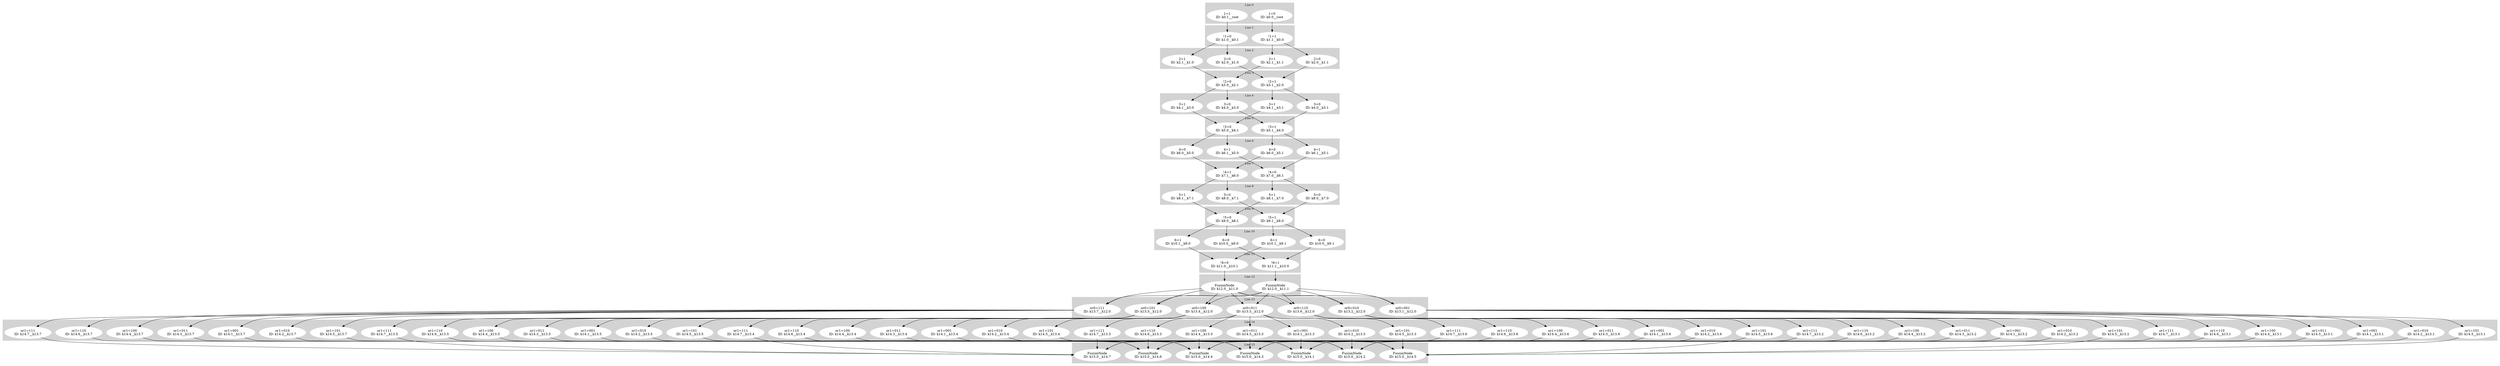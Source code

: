digraph G {
     compound=true 
subgraph cluster_line_0 {
 style=filled;
 color=lightgrey; 
     node [style=filled,color=white]; 
k0_0__root [label=<1=0<BR /> ID: k0.0__root <BR />>]k0_1__root [label=<1=1<BR /> ID: k0.1__root <BR />>]
     fontsize="12" 
     label = "Line 0 " 
 }
subgraph cluster_line_1 {
 style=filled;
 color=lightgrey; 
     node [style=filled,color=white]; 
k1_0__k0_1 [label=<!1=0<BR /> ID: k1.0__k0.1 <BR />>]k1_1__k0_0 [label=<!1=1<BR /> ID: k1.1__k0.0 <BR />>]
     fontsize="12" 
     label = "Line 1 " 
 }
subgraph cluster_line_2 {
 style=filled;
 color=lightgrey; 
     node [style=filled,color=white]; 
k2_0__k1_0 [label=<2=0<BR /> ID: k2.0__k1.0 <BR />>]k2_1__k1_0 [label=<2=1<BR /> ID: k2.1__k1.0 <BR />>]k2_1__k1_1 [label=<2=1<BR /> ID: k2.1__k1.1 <BR />>]k2_0__k1_1 [label=<2=0<BR /> ID: k2.0__k1.1 <BR />>]
     fontsize="12" 
     label = "Line 2 " 
 }
subgraph cluster_line_3 {
 style=filled;
 color=lightgrey; 
     node [style=filled,color=white]; 
k3_1__k2_0 [label=<!2=1<BR /> ID: k3.1__k2.0 <BR />>]k3_0__k2_1 [label=<!2=0<BR /> ID: k3.0__k2.1 <BR />>]
     fontsize="12" 
     label = "Line 3 " 
 }
subgraph cluster_line_4 {
 style=filled;
 color=lightgrey; 
     node [style=filled,color=white]; 
k4_0__k3_0 [label=<3=0<BR /> ID: k4.0__k3.0 <BR />>]k4_1__k3_0 [label=<3=1<BR /> ID: k4.1__k3.0 <BR />>]k4_1__k3_1 [label=<3=1<BR /> ID: k4.1__k3.1 <BR />>]k4_0__k3_1 [label=<3=0<BR /> ID: k4.0__k3.1 <BR />>]
     fontsize="12" 
     label = "Line 4 " 
 }
subgraph cluster_line_5 {
 style=filled;
 color=lightgrey; 
     node [style=filled,color=white]; 
k5_1__k4_0 [label=<!3=1<BR /> ID: k5.1__k4.0 <BR />>]k5_0__k4_1 [label=<!3=0<BR /> ID: k5.0__k4.1 <BR />>]
     fontsize="12" 
     label = "Line 5 " 
 }
subgraph cluster_line_6 {
 style=filled;
 color=lightgrey; 
     node [style=filled,color=white]; 
k6_0__k5_1 [label=<4=0<BR /> ID: k6.0__k5.1 <BR />>]k6_1__k5_1 [label=<4=1<BR /> ID: k6.1__k5.1 <BR />>]k6_1__k5_0 [label=<4=1<BR /> ID: k6.1__k5.0 <BR />>]k6_0__k5_0 [label=<4=0<BR /> ID: k6.0__k5.0 <BR />>]
     fontsize="12" 
     label = "Line 6 " 
 }
subgraph cluster_line_7 {
 style=filled;
 color=lightgrey; 
     node [style=filled,color=white]; 
k7_0__k6_1 [label=<!4=0<BR /> ID: k7.0__k6.1 <BR />>]k7_1__k6_0 [label=<!4=1<BR /> ID: k7.1__k6.0 <BR />>]
     fontsize="12" 
     label = "Line 7 " 
 }
subgraph cluster_line_8 {
 style=filled;
 color=lightgrey; 
     node [style=filled,color=white]; 
k8_0__k7_1 [label=<5=0<BR /> ID: k8.0__k7.1 <BR />>]k8_1__k7_0 [label=<5=1<BR /> ID: k8.1__k7.0 <BR />>]k8_0__k7_0 [label=<5=0<BR /> ID: k8.0__k7.0 <BR />>]k8_1__k7_1 [label=<5=1<BR /> ID: k8.1__k7.1 <BR />>]
     fontsize="12" 
     label = "Line 8 " 
 }
subgraph cluster_line_9 {
 style=filled;
 color=lightgrey; 
     node [style=filled,color=white]; 
k9_1__k8_0 [label=<!5=1<BR /> ID: k9.1__k8.0 <BR />>]k9_0__k8_1 [label=<!5=0<BR /> ID: k9.0__k8.1 <BR />>]
     fontsize="12" 
     label = "Line 9 " 
 }
subgraph cluster_line_10 {
 style=filled;
 color=lightgrey; 
     node [style=filled,color=white]; 
k10_1__k9_1 [label=<6=1<BR /> ID: k10.1__k9.1 <BR />>]k10_1__k9_0 [label=<6=1<BR /> ID: k10.1__k9.0 <BR />>]k10_0__k9_0 [label=<6=0<BR /> ID: k10.0__k9.0 <BR />>]k10_0__k9_1 [label=<6=0<BR /> ID: k10.0__k9.1 <BR />>]
     fontsize="12" 
     label = "Line 10 " 
 }
subgraph cluster_line_11 {
 style=filled;
 color=lightgrey; 
     node [style=filled,color=white]; 
k11_1__k10_0 [label=<!6=1<BR /> ID: k11.1__k10.0 <BR />>]k11_0__k10_1 [label=<!6=0<BR /> ID: k11.0__k10.1 <BR />>]
     fontsize="12" 
     label = "Line 11 " 
 }
subgraph cluster_line_12 {
 style=filled;
 color=lightgrey; 
     node [style=filled,color=white]; 
k12_0__k11_0 [label=<FusionNode<BR /> ID: k12.0__k11.0 <BR />>]k12_0__k11_1 [label=<FusionNode<BR /> ID: k12.0__k11.1 <BR />>]
     fontsize="12" 
     label = "Line 12 " 
 }
subgraph cluster_line_13 {
 style=filled;
 color=lightgrey; 
     node [style=filled,color=white]; 
k13_6__k12_0 [label=<or0=110<BR /> ID: k13.6__k12.0 <BR />>]k13_3__k12_0 [label=<or0=011<BR /> ID: k13.3__k12.0 <BR />>]k13_4__k12_0 [label=<or0=100<BR /> ID: k13.4__k12.0 <BR />>]k13_5__k12_0 [label=<or0=101<BR /> ID: k13.5__k12.0 <BR />>]k13_2__k12_0 [label=<or0=010<BR /> ID: k13.2__k12.0 <BR />>]k13_7__k12_0 [label=<or0=111<BR /> ID: k13.7__k12.0 <BR />>]k13_1__k12_0 [label=<or0=001<BR /> ID: k13.1__k12.0 <BR />>]
     fontsize="12" 
     label = "Line 13 " 
 }
subgraph cluster_line_14 {
 style=filled;
 color=lightgrey; 
     node [style=filled,color=white]; 
k14_4__k13_5 [label=<or1=100<BR /> ID: k14.4__k13.5 <BR />>]k14_5__k13_5 [label=<or1=101<BR /> ID: k14.5__k13.5 <BR />>]k14_1__k13_1 [label=<or1=001<BR /> ID: k14.1__k13.1 <BR />>]k14_3__k13_1 [label=<or1=011<BR /> ID: k14.3__k13.1 <BR />>]k14_2__k13_7 [label=<or1=010<BR /> ID: k14.2__k13.7 <BR />>]k14_1__k13_7 [label=<or1=001<BR /> ID: k14.1__k13.7 <BR />>]k14_2__k13_4 [label=<or1=010<BR /> ID: k14.2__k13.4 <BR />>]k14_6__k13_5 [label=<or1=110<BR /> ID: k14.6__k13.5 <BR />>]k14_7__k13_5 [label=<or1=111<BR /> ID: k14.7__k13.5 <BR />>]k14_3__k13_3 [label=<or1=011<BR /> ID: k14.3__k13.3 <BR />>]k14_2__k13_1 [label=<or1=010<BR /> ID: k14.2__k13.1 <BR />>]k14_7__k13_1 [label=<or1=111<BR /> ID: k14.7__k13.1 <BR />>]k14_2__k13_6 [label=<or1=010<BR /> ID: k14.2__k13.6 <BR />>]k14_6__k13_7 [label=<or1=110<BR /> ID: k14.6__k13.7 <BR />>]k14_7__k13_2 [label=<or1=111<BR /> ID: k14.7__k13.2 <BR />>]k14_2__k13_2 [label=<or1=010<BR /> ID: k14.2__k13.2 <BR />>]k14_3__k13_2 [label=<or1=011<BR /> ID: k14.3__k13.2 <BR />>]k14_3__k13_6 [label=<or1=011<BR /> ID: k14.3__k13.6 <BR />>]k14_6__k13_3 [label=<or1=110<BR /> ID: k14.6__k13.3 <BR />>]k14_5__k13_6 [label=<or1=101<BR /> ID: k14.5__k13.6 <BR />>]k14_5__k13_2 [label=<or1=101<BR /> ID: k14.5__k13.2 <BR />>]k14_1__k13_4 [label=<or1=001<BR /> ID: k14.1__k13.4 <BR />>]k14_6__k13_6 [label=<or1=110<BR /> ID: k14.6__k13.6 <BR />>]k14_7__k13_3 [label=<or1=111<BR /> ID: k14.7__k13.3 <BR />>]k14_6__k13_2 [label=<or1=110<BR /> ID: k14.6__k13.2 <BR />>]k14_1__k13_3 [label=<or1=001<BR /> ID: k14.1__k13.3 <BR />>]k14_7__k13_6 [label=<or1=111<BR /> ID: k14.7__k13.6 <BR />>]k14_2__k13_5 [label=<or1=010<BR /> ID: k14.2__k13.5 <BR />>]k14_7__k13_4 [label=<or1=111<BR /> ID: k14.7__k13.4 <BR />>]k14_4__k13_1 [label=<or1=100<BR /> ID: k14.4__k13.1 <BR />>]k14_4__k13_2 [label=<or1=100<BR /> ID: k14.4__k13.2 <BR />>]k14_6__k13_1 [label=<or1=110<BR /> ID: k14.6__k13.1 <BR />>]k14_4__k13_3 [label=<or1=100<BR /> ID: k14.4__k13.3 <BR />>]k14_3__k13_5 [label=<or1=011<BR /> ID: k14.3__k13.5 <BR />>]k14_3__k13_7 [label=<or1=011<BR /> ID: k14.3__k13.7 <BR />>]k14_5__k13_3 [label=<or1=101<BR /> ID: k14.5__k13.3 <BR />>]k14_5__k13_1 [label=<or1=101<BR /> ID: k14.5__k13.1 <BR />>]k14_4__k13_7 [label=<or1=100<BR /> ID: k14.4__k13.7 <BR />>]k14_1__k13_5 [label=<or1=001<BR /> ID: k14.1__k13.5 <BR />>]k14_3__k13_4 [label=<or1=011<BR /> ID: k14.3__k13.4 <BR />>]k14_7__k13_7 [label=<or1=111<BR /> ID: k14.7__k13.7 <BR />>]k14_6__k13_4 [label=<or1=110<BR /> ID: k14.6__k13.4 <BR />>]k14_5__k13_7 [label=<or1=101<BR /> ID: k14.5__k13.7 <BR />>]k14_1__k13_6 [label=<or1=001<BR /> ID: k14.1__k13.6 <BR />>]k14_5__k13_4 [label=<or1=101<BR /> ID: k14.5__k13.4 <BR />>]k14_4__k13_4 [label=<or1=100<BR /> ID: k14.4__k13.4 <BR />>]k14_2__k13_3 [label=<or1=010<BR /> ID: k14.2__k13.3 <BR />>]k14_4__k13_6 [label=<or1=100<BR /> ID: k14.4__k13.6 <BR />>]k14_1__k13_2 [label=<or1=001<BR /> ID: k14.1__k13.2 <BR />>]
     fontsize="12" 
     label = "Line 14 " 
 }
subgraph cluster_line_15 {
 style=filled;
 color=lightgrey; 
     node [style=filled,color=white]; 
k15_0__k14_3 [label=<FusionNode<BR /> ID: k15.0__k14.3 <BR />>]k15_0__k14_5 [label=<FusionNode<BR /> ID: k15.0__k14.5 <BR />>]k15_0__k14_1 [label=<FusionNode<BR /> ID: k15.0__k14.1 <BR />>]k15_0__k14_7 [label=<FusionNode<BR /> ID: k15.0__k14.7 <BR />>]k15_0__k14_4 [label=<FusionNode<BR /> ID: k15.0__k14.4 <BR />>]k15_0__k14_2 [label=<FusionNode<BR /> ID: k15.0__k14.2 <BR />>]k15_0__k14_6 [label=<FusionNode<BR /> ID: k15.0__k14.6 <BR />>]
     fontsize="12" 
     label = "Line 15 " 
 }
k0_0__root -> k1_1__k0_0 
k0_1__root -> k1_0__k0_1 
k1_0__k0_1 -> k2_0__k1_0 
k1_0__k0_1 -> k2_1__k1_0 
k1_1__k0_0 -> k2_1__k1_1 
k1_1__k0_0 -> k2_0__k1_1 
k2_0__k1_0 -> k3_1__k2_0 
k2_1__k1_0 -> k3_0__k2_1 
k2_1__k1_1 -> k3_0__k2_1 
k2_0__k1_1 -> k3_1__k2_0 
k3_1__k2_0 -> k4_1__k3_1 
k3_1__k2_0 -> k4_0__k3_1 
k3_0__k2_1 -> k4_0__k3_0 
k3_0__k2_1 -> k4_1__k3_0 
k4_0__k3_0 -> k5_1__k4_0 
k4_1__k3_0 -> k5_0__k4_1 
k4_1__k3_1 -> k5_0__k4_1 
k4_0__k3_1 -> k5_1__k4_0 
k5_1__k4_0 -> k6_0__k5_1 
k5_1__k4_0 -> k6_1__k5_1 
k5_0__k4_1 -> k6_1__k5_0 
k5_0__k4_1 -> k6_0__k5_0 
k6_0__k5_1 -> k7_1__k6_0 
k6_1__k5_1 -> k7_0__k6_1 
k6_1__k5_0 -> k7_0__k6_1 
k6_0__k5_0 -> k7_1__k6_0 
k7_0__k6_1 -> k8_1__k7_0 
k7_0__k6_1 -> k8_0__k7_0 
k7_1__k6_0 -> k8_0__k7_1 
k7_1__k6_0 -> k8_1__k7_1 
k8_0__k7_1 -> k9_1__k8_0 
k8_1__k7_0 -> k9_0__k8_1 
k8_0__k7_0 -> k9_1__k8_0 
k8_1__k7_1 -> k9_0__k8_1 
k9_1__k8_0 -> k10_1__k9_1 
k9_1__k8_0 -> k10_0__k9_1 
k9_0__k8_1 -> k10_1__k9_0 
k9_0__k8_1 -> k10_0__k9_0 
k10_1__k9_1 -> k11_0__k10_1 
k10_1__k9_0 -> k11_0__k10_1 
k10_0__k9_0 -> k11_1__k10_0 
k10_0__k9_1 -> k11_1__k10_0 
k11_1__k10_0 -> k12_0__k11_1 
k11_0__k10_1 -> k12_0__k11_0 
k12_0__k11_0 -> k13_6__k12_0 
k12_0__k11_0 -> k13_3__k12_0 
k12_0__k11_0 -> k13_4__k12_0 
k12_0__k11_0 -> k13_5__k12_0 
k12_0__k11_0 -> k13_2__k12_0 
k12_0__k11_0 -> k13_7__k12_0 
k12_0__k11_0 -> k13_1__k12_0 
k12_0__k11_1 -> k13_6__k12_0 
k12_0__k11_1 -> k13_3__k12_0 
k12_0__k11_1 -> k13_4__k12_0 
k12_0__k11_1 -> k13_5__k12_0 
k12_0__k11_1 -> k13_2__k12_0 
k12_0__k11_1 -> k13_7__k12_0 
k12_0__k11_1 -> k13_1__k12_0 
k13_6__k12_0 -> k14_4__k13_6 
k13_6__k12_0 -> k14_7__k13_6 
k13_6__k12_0 -> k14_2__k13_6 
k13_6__k12_0 -> k14_3__k13_6 
k13_6__k12_0 -> k14_1__k13_6 
k13_6__k12_0 -> k14_5__k13_6 
k13_6__k12_0 -> k14_6__k13_6 
k13_3__k12_0 -> k14_2__k13_3 
k13_3__k12_0 -> k14_6__k13_3 
k13_3__k12_0 -> k14_3__k13_3 
k13_3__k12_0 -> k14_1__k13_3 
k13_3__k12_0 -> k14_5__k13_3 
k13_3__k12_0 -> k14_4__k13_3 
k13_3__k12_0 -> k14_7__k13_3 
k13_4__k12_0 -> k14_6__k13_4 
k13_4__k12_0 -> k14_7__k13_4 
k13_4__k12_0 -> k14_4__k13_4 
k13_4__k12_0 -> k14_1__k13_4 
k13_4__k12_0 -> k14_5__k13_4 
k13_4__k12_0 -> k14_3__k13_4 
k13_4__k12_0 -> k14_2__k13_4 
k13_5__k12_0 -> k14_6__k13_5 
k13_5__k12_0 -> k14_3__k13_5 
k13_5__k12_0 -> k14_2__k13_5 
k13_5__k12_0 -> k14_4__k13_5 
k13_5__k12_0 -> k14_5__k13_5 
k13_5__k12_0 -> k14_7__k13_5 
k13_5__k12_0 -> k14_1__k13_5 
k13_2__k12_0 -> k14_6__k13_2 
k13_2__k12_0 -> k14_1__k13_2 
k13_2__k12_0 -> k14_7__k13_2 
k13_2__k12_0 -> k14_2__k13_2 
k13_2__k12_0 -> k14_3__k13_2 
k13_2__k12_0 -> k14_5__k13_2 
k13_2__k12_0 -> k14_4__k13_2 
k13_7__k12_0 -> k14_1__k13_7 
k13_7__k12_0 -> k14_4__k13_7 
k13_7__k12_0 -> k14_5__k13_7 
k13_7__k12_0 -> k14_3__k13_7 
k13_7__k12_0 -> k14_6__k13_7 
k13_7__k12_0 -> k14_2__k13_7 
k13_7__k12_0 -> k14_7__k13_7 
k13_1__k12_0 -> k14_6__k13_1 
k13_1__k12_0 -> k14_3__k13_1 
k13_1__k12_0 -> k14_1__k13_1 
k13_1__k12_0 -> k14_7__k13_1 
k13_1__k12_0 -> k14_4__k13_1 
k13_1__k12_0 -> k14_5__k13_1 
k13_1__k12_0 -> k14_2__k13_1 
k14_4__k13_5 -> k15_0__k14_4 
k14_5__k13_5 -> k15_0__k14_5 
k14_1__k13_1 -> k15_0__k14_1 
k14_3__k13_1 -> k15_0__k14_3 
k14_2__k13_7 -> k15_0__k14_2 
k14_1__k13_7 -> k15_0__k14_1 
k14_2__k13_4 -> k15_0__k14_2 
k14_6__k13_5 -> k15_0__k14_6 
k14_7__k13_5 -> k15_0__k14_7 
k14_3__k13_3 -> k15_0__k14_3 
k14_2__k13_1 -> k15_0__k14_2 
k14_7__k13_1 -> k15_0__k14_7 
k14_2__k13_6 -> k15_0__k14_2 
k14_6__k13_7 -> k15_0__k14_6 
k14_7__k13_2 -> k15_0__k14_7 
k14_2__k13_2 -> k15_0__k14_2 
k14_3__k13_2 -> k15_0__k14_3 
k14_3__k13_6 -> k15_0__k14_3 
k14_6__k13_3 -> k15_0__k14_6 
k14_5__k13_6 -> k15_0__k14_5 
k14_5__k13_2 -> k15_0__k14_5 
k14_1__k13_4 -> k15_0__k14_1 
k14_6__k13_6 -> k15_0__k14_6 
k14_7__k13_3 -> k15_0__k14_7 
k14_6__k13_2 -> k15_0__k14_6 
k14_1__k13_3 -> k15_0__k14_1 
k14_7__k13_6 -> k15_0__k14_7 
k14_2__k13_5 -> k15_0__k14_2 
k14_7__k13_4 -> k15_0__k14_7 
k14_4__k13_1 -> k15_0__k14_4 
k14_4__k13_2 -> k15_0__k14_4 
k14_6__k13_1 -> k15_0__k14_6 
k14_4__k13_3 -> k15_0__k14_4 
k14_3__k13_5 -> k15_0__k14_3 
k14_3__k13_7 -> k15_0__k14_3 
k14_5__k13_3 -> k15_0__k14_5 
k14_5__k13_1 -> k15_0__k14_5 
k14_4__k13_7 -> k15_0__k14_4 
k14_1__k13_5 -> k15_0__k14_1 
k14_3__k13_4 -> k15_0__k14_3 
k14_7__k13_7 -> k15_0__k14_7 
k14_6__k13_4 -> k15_0__k14_6 
k14_5__k13_7 -> k15_0__k14_5 
k14_1__k13_6 -> k15_0__k14_1 
k14_5__k13_4 -> k15_0__k14_5 
k14_4__k13_4 -> k15_0__k14_4 
k14_2__k13_3 -> k15_0__k14_2 
k14_4__k13_6 -> k15_0__k14_4 
k14_1__k13_2 -> k15_0__k14_1 
}